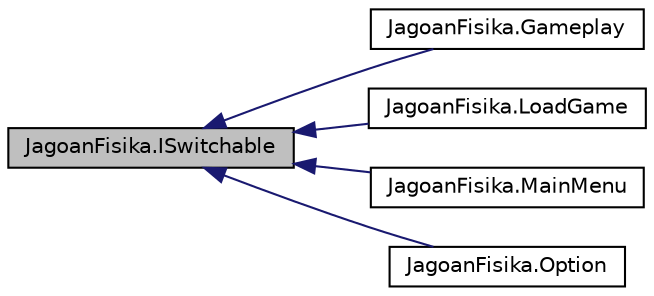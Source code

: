 digraph "JagoanFisika.ISwitchable"
{
  edge [fontname="Helvetica",fontsize="10",labelfontname="Helvetica",labelfontsize="10"];
  node [fontname="Helvetica",fontsize="10",shape=record];
  rankdir="LR";
  Node1 [label="JagoanFisika.ISwitchable",height=0.2,width=0.4,color="black", fillcolor="grey75", style="filled" fontcolor="black"];
  Node1 -> Node2 [dir="back",color="midnightblue",fontsize="10",style="solid",fontname="Helvetica"];
  Node2 [label="JagoanFisika.Gameplay",height=0.2,width=0.4,color="black", fillcolor="white", style="filled",URL="$d2/d44/class_jagoan_fisika_1_1_gameplay.html"];
  Node1 -> Node3 [dir="back",color="midnightblue",fontsize="10",style="solid",fontname="Helvetica"];
  Node3 [label="JagoanFisika.LoadGame",height=0.2,width=0.4,color="black", fillcolor="white", style="filled",URL="$d6/de6/class_jagoan_fisika_1_1_load_game.html"];
  Node1 -> Node4 [dir="back",color="midnightblue",fontsize="10",style="solid",fontname="Helvetica"];
  Node4 [label="JagoanFisika.MainMenu",height=0.2,width=0.4,color="black", fillcolor="white", style="filled",URL="$db/d3c/class_jagoan_fisika_1_1_main_menu.html"];
  Node1 -> Node5 [dir="back",color="midnightblue",fontsize="10",style="solid",fontname="Helvetica"];
  Node5 [label="JagoanFisika.Option",height=0.2,width=0.4,color="black", fillcolor="white", style="filled",URL="$d2/df4/class_jagoan_fisika_1_1_option.html"];
}
